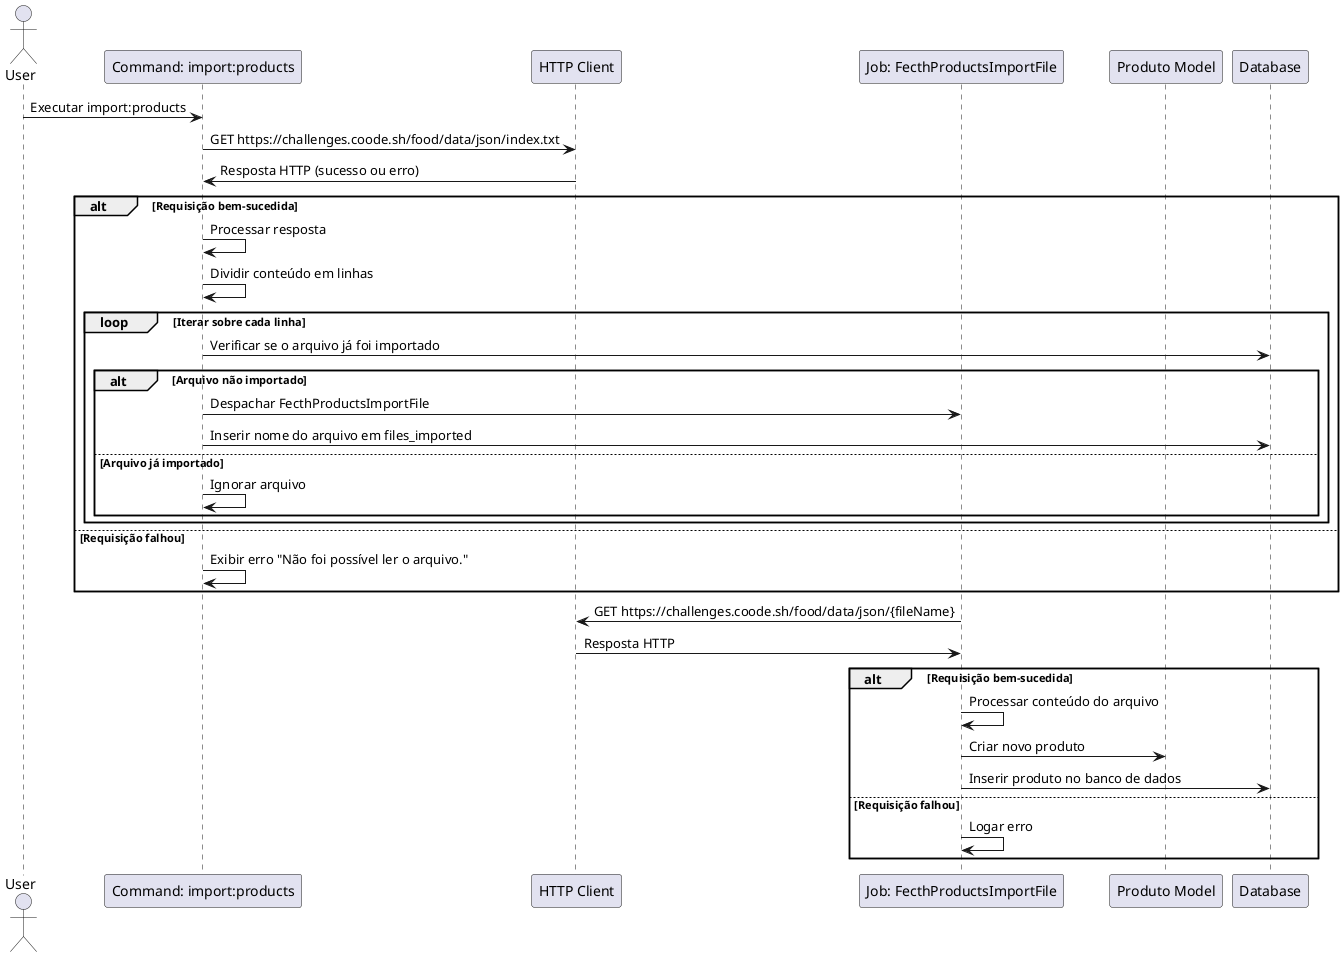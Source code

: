 @startuml
actor User
participant "Command: import:products" as Command
participant "HTTP Client" as HttpClient
participant "Job: FecthProductsImportFile" as Job
participant "Produto Model" as Produto
participant "Database" as DB

User -> Command : Executar import:products
Command -> HttpClient : GET https://challenges.coode.sh/food/data/json/index.txt
HttpClient -> Command : Resposta HTTP (sucesso ou erro)

alt Requisição bem-sucedida
    Command -> Command : Processar resposta
    Command -> Command : Dividir conteúdo em linhas

    loop Iterar sobre cada linha
        Command -> DB : Verificar se o arquivo já foi importado
        alt Arquivo não importado
            Command -> Job : Despachar FecthProductsImportFile
            Command -> DB : Inserir nome do arquivo em files_imported
        else Arquivo já importado
            Command -> Command : Ignorar arquivo
        end
    end
else Requisição falhou
    Command -> Command : Exibir erro "Não foi possível ler o arquivo."
end

Job -> HttpClient : GET https://challenges.coode.sh/food/data/json/{fileName}
HttpClient -> Job : Resposta HTTP

alt Requisição bem-sucedida
    Job -> Job : Processar conteúdo do arquivo
    Job -> Produto : Criar novo produto
    Job -> DB : Inserir produto no banco de dados
else Requisição falhou
    Job -> Job : Logar erro
end

@enduml
